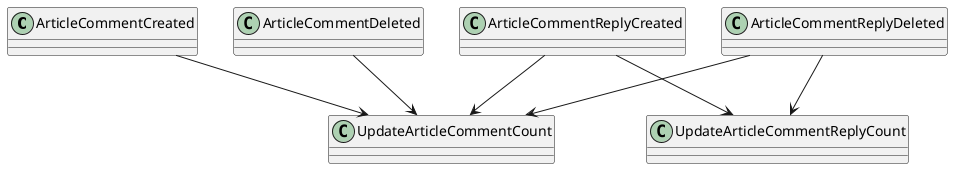 @startuml
ArticleCommentCreated       -down-> UpdateArticleCommentCount
ArticleCommentDeleted       -down-> UpdateArticleCommentCount
ArticleCommentReplyCreated  -down-> UpdateArticleCommentReplyCount
ArticleCommentReplyCreated  -down-> UpdateArticleCommentCount
ArticleCommentReplyDeleted  -down-> UpdateArticleCommentReplyCount
ArticleCommentReplyDeleted  -down-> UpdateArticleCommentCount
@enduml

